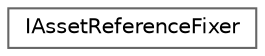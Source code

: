 digraph "Graphical Class Hierarchy"
{
 // INTERACTIVE_SVG=YES
 // LATEX_PDF_SIZE
  bgcolor="transparent";
  edge [fontname=Helvetica,fontsize=10,labelfontname=Helvetica,labelfontsize=10];
  node [fontname=Helvetica,fontsize=10,shape=box,height=0.2,width=0.4];
  rankdir="LR";
  Node0 [id="Node000000",label="IAssetReferenceFixer",height=0.2,width=0.4,color="grey40", fillcolor="white", style="filled",URL="$de/d4f/classIAssetReferenceFixer.html",tooltip="Used in fixing invalid references between assets."];
}
